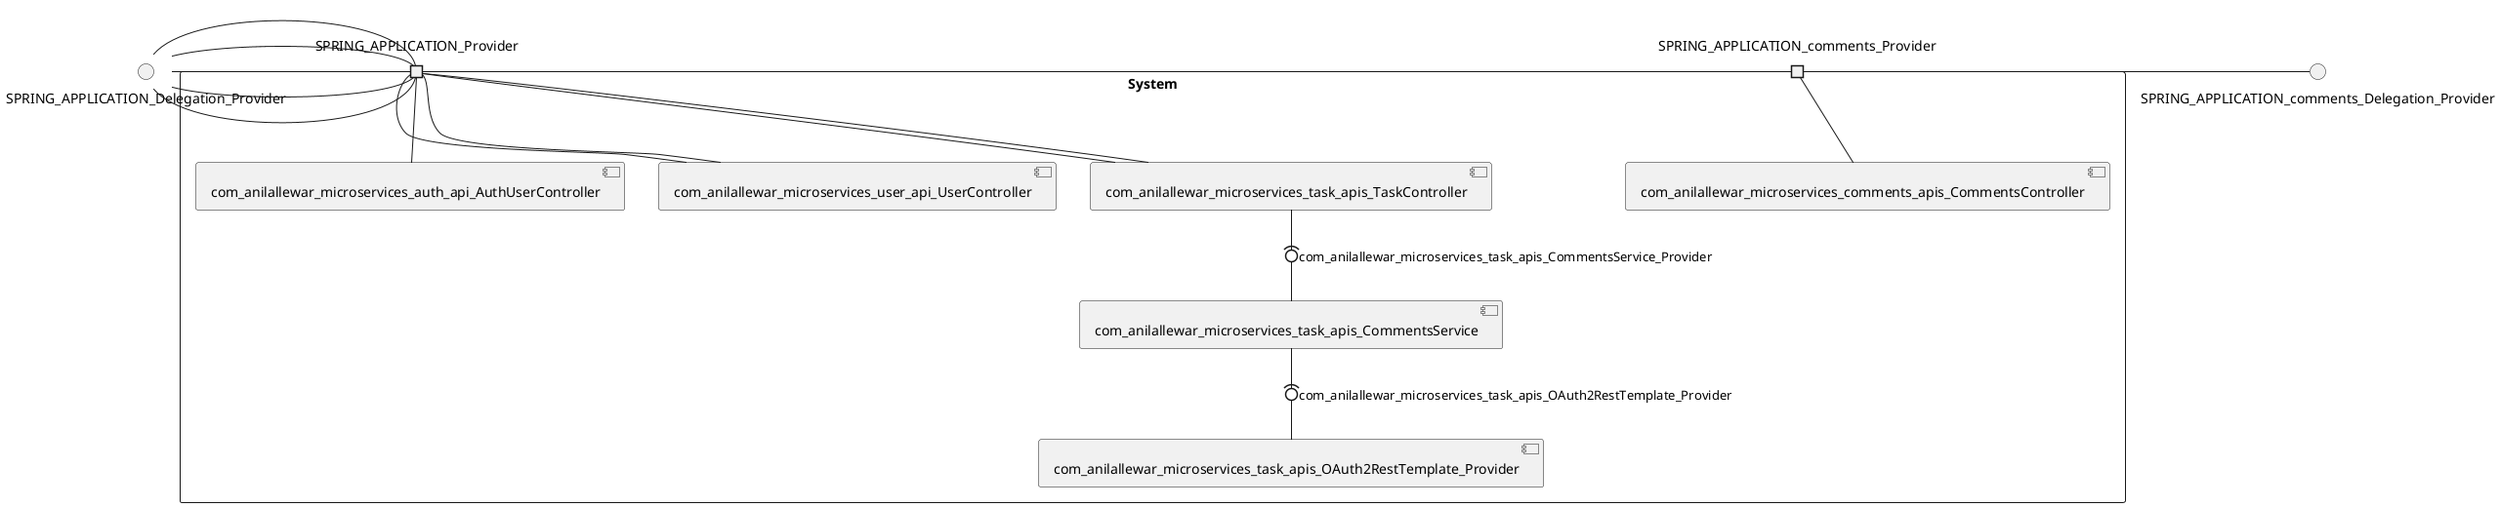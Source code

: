 @startuml
skinparam fixCircleLabelOverlapping true
skinparam componentStyle uml2
() SPRING_APPLICATION_Delegation_Provider
() SPRING_APPLICATION_comments_Delegation_Provider
rectangle System {
[com_anilallewar_microservices_auth_api_AuthUserController] [[anilallewar-microservices-basics-spring-boot.repository#_CKesisWGEe6mnJj6YTZtlg]]
[com_anilallewar_microservices_comments_apis_CommentsController] [[anilallewar-microservices-basics-spring-boot.repository#_CKesisWGEe6mnJj6YTZtlg]]
[com_anilallewar_microservices_task_apis_CommentsService] [[anilallewar-microservices-basics-spring-boot.repository#_CKesisWGEe6mnJj6YTZtlg]]
[com_anilallewar_microservices_task_apis_OAuth2RestTemplate_Provider] [[anilallewar-microservices-basics-spring-boot.repository#_CKesisWGEe6mnJj6YTZtlg]]
[com_anilallewar_microservices_task_apis_TaskController] [[anilallewar-microservices-basics-spring-boot.repository#_CKesisWGEe6mnJj6YTZtlg]]
[com_anilallewar_microservices_user_api_UserController] [[anilallewar-microservices-basics-spring-boot.repository#_CKesisWGEe6mnJj6YTZtlg]]
port SPRING_APPLICATION_Provider
SPRING_APPLICATION_Delegation_Provider - SPRING_APPLICATION_Provider
SPRING_APPLICATION_Provider - [com_anilallewar_microservices_auth_api_AuthUserController]
port SPRING_APPLICATION_Provider
SPRING_APPLICATION_Delegation_Provider - SPRING_APPLICATION_Provider
SPRING_APPLICATION_Provider - [com_anilallewar_microservices_user_api_UserController]
port SPRING_APPLICATION_Provider
SPRING_APPLICATION_Delegation_Provider - SPRING_APPLICATION_Provider
SPRING_APPLICATION_Provider - [com_anilallewar_microservices_task_apis_TaskController]
port SPRING_APPLICATION_Provider
SPRING_APPLICATION_Delegation_Provider - SPRING_APPLICATION_Provider
SPRING_APPLICATION_Provider - [com_anilallewar_microservices_user_api_UserController]
port SPRING_APPLICATION_Provider
SPRING_APPLICATION_Delegation_Provider - SPRING_APPLICATION_Provider
SPRING_APPLICATION_Provider - [com_anilallewar_microservices_task_apis_TaskController]
port SPRING_APPLICATION_comments_Provider
SPRING_APPLICATION_comments_Delegation_Provider - SPRING_APPLICATION_comments_Provider
SPRING_APPLICATION_comments_Provider - [com_anilallewar_microservices_comments_apis_CommentsController]
[com_anilallewar_microservices_task_apis_TaskController] -(0- [com_anilallewar_microservices_task_apis_CommentsService] : com_anilallewar_microservices_task_apis_CommentsService_Provider
[com_anilallewar_microservices_task_apis_CommentsService] -(0- [com_anilallewar_microservices_task_apis_OAuth2RestTemplate_Provider] : com_anilallewar_microservices_task_apis_OAuth2RestTemplate_Provider
}

@enduml
